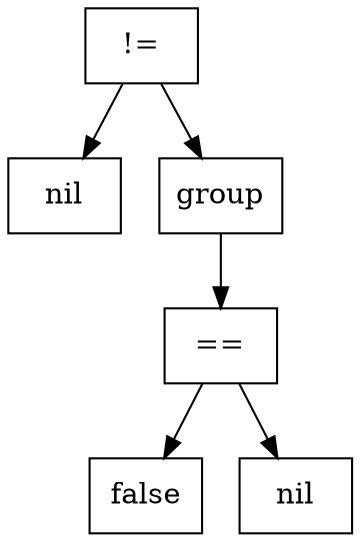 digraph G {
node [shape=box];
node553264065 [label="!="];
node897697267 [label="nil"];
node1789447862 [label="group"];
node38997010 [label="=="];
node1942406066 [label="false"];
node1213415012 [label="nil"];
node38997010 -> node1942406066;
node38997010 -> node1213415012;
node1789447862 -> node38997010;
node553264065 -> node897697267;
node553264065 -> node1789447862;
}
